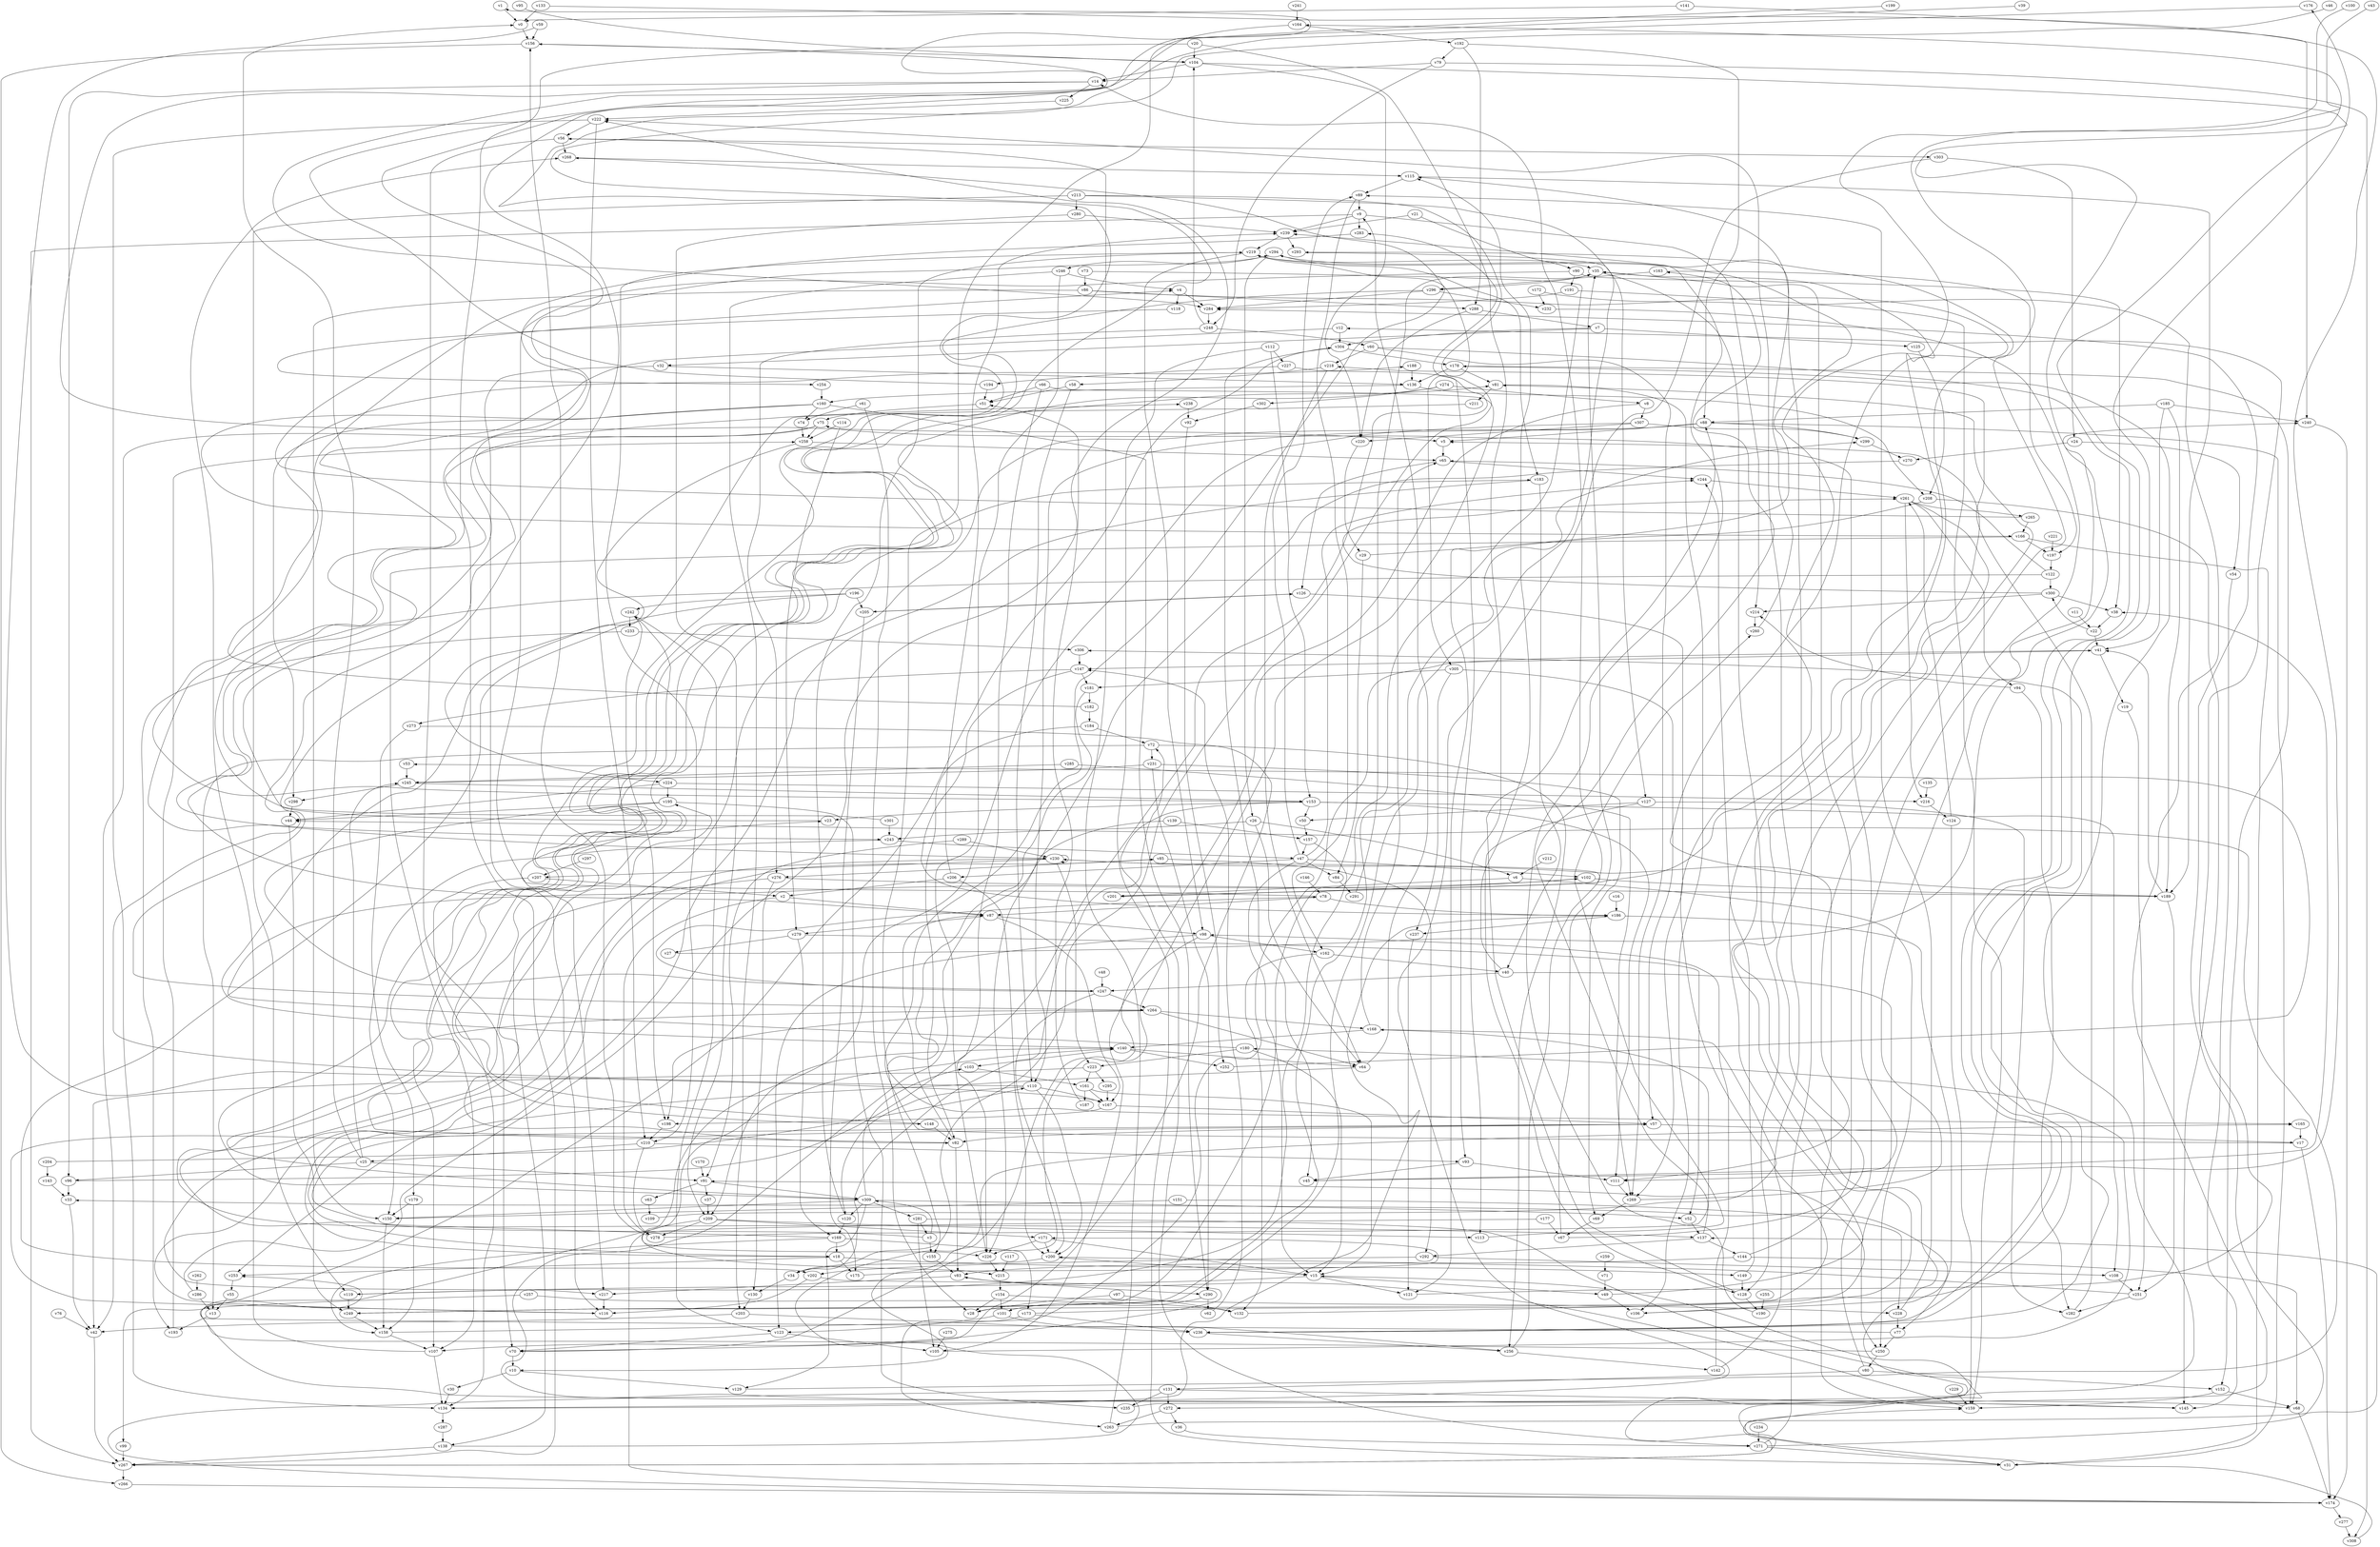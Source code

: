 // Benchmark game 456 - 310 vertices
// time_bound: 82
// targets: v126
digraph G {
    v0 [name="v0", player=1];
    v1 [name="v1", player=1];
    v2 [name="v2", player=0];
    v3 [name="v3", player=1];
    v4 [name="v4", player=1];
    v5 [name="v5", player=1];
    v6 [name="v6", player=1];
    v7 [name="v7", player=1];
    v8 [name="v8", player=0];
    v9 [name="v9", player=1];
    v10 [name="v10", player=0];
    v11 [name="v11", player=0];
    v12 [name="v12", player=1];
    v13 [name="v13", player=1];
    v14 [name="v14", player=1];
    v15 [name="v15", player=1];
    v16 [name="v16", player=0];
    v17 [name="v17", player=1];
    v18 [name="v18", player=0];
    v19 [name="v19", player=1];
    v20 [name="v20", player=1];
    v21 [name="v21", player=1];
    v22 [name="v22", player=1];
    v23 [name="v23", player=1];
    v24 [name="v24", player=0];
    v25 [name="v25", player=0];
    v26 [name="v26", player=0];
    v27 [name="v27", player=0];
    v28 [name="v28", player=0];
    v29 [name="v29", player=0];
    v30 [name="v30", player=1];
    v31 [name="v31", player=0];
    v32 [name="v32", player=1];
    v33 [name="v33", player=0];
    v34 [name="v34", player=1];
    v35 [name="v35", player=0];
    v36 [name="v36", player=1];
    v37 [name="v37", player=0];
    v38 [name="v38", player=1];
    v39 [name="v39", player=1];
    v40 [name="v40", player=1];
    v41 [name="v41", player=1];
    v42 [name="v42", player=0];
    v43 [name="v43", player=0];
    v44 [name="v44", player=1];
    v45 [name="v45", player=1];
    v46 [name="v46", player=0];
    v47 [name="v47", player=0];
    v48 [name="v48", player=0];
    v49 [name="v49", player=1];
    v50 [name="v50", player=0];
    v51 [name="v51", player=1];
    v52 [name="v52", player=1];
    v53 [name="v53", player=0];
    v54 [name="v54", player=0];
    v55 [name="v55", player=1];
    v56 [name="v56", player=1];
    v57 [name="v57", player=1];
    v58 [name="v58", player=0];
    v59 [name="v59", player=1];
    v60 [name="v60", player=1];
    v61 [name="v61", player=0];
    v62 [name="v62", player=0];
    v63 [name="v63", player=0];
    v64 [name="v64", player=0];
    v65 [name="v65", player=1];
    v66 [name="v66", player=1];
    v67 [name="v67", player=0];
    v68 [name="v68", player=1];
    v69 [name="v69", player=1];
    v70 [name="v70", player=0];
    v71 [name="v71", player=0];
    v72 [name="v72", player=0];
    v73 [name="v73", player=0];
    v74 [name="v74", player=0];
    v75 [name="v75", player=0];
    v76 [name="v76", player=1];
    v77 [name="v77", player=1];
    v78 [name="v78", player=1];
    v79 [name="v79", player=0];
    v80 [name="v80", player=0];
    v81 [name="v81", player=1];
    v82 [name="v82", player=1];
    v83 [name="v83", player=1];
    v84 [name="v84", player=0];
    v85 [name="v85", player=0];
    v86 [name="v86", player=0];
    v87 [name="v87", player=0];
    v88 [name="v88", player=0];
    v89 [name="v89", player=0];
    v90 [name="v90", player=1];
    v91 [name="v91", player=0];
    v92 [name="v92", player=0];
    v93 [name="v93", player=0];
    v94 [name="v94", player=1];
    v95 [name="v95", player=1];
    v96 [name="v96", player=1];
    v97 [name="v97", player=0];
    v98 [name="v98", player=0];
    v99 [name="v99", player=0];
    v100 [name="v100", player=0];
    v101 [name="v101", player=0];
    v102 [name="v102", player=1];
    v103 [name="v103", player=0];
    v104 [name="v104", player=1];
    v105 [name="v105", player=1];
    v106 [name="v106", player=0];
    v107 [name="v107", player=1];
    v108 [name="v108", player=0];
    v109 [name="v109", player=1];
    v110 [name="v110", player=0];
    v111 [name="v111", player=1];
    v112 [name="v112", player=0];
    v113 [name="v113", player=0];
    v114 [name="v114", player=1];
    v115 [name="v115", player=0];
    v116 [name="v116", player=1];
    v117 [name="v117", player=1];
    v118 [name="v118", player=1];
    v119 [name="v119", player=1];
    v120 [name="v120", player=1];
    v121 [name="v121", player=0];
    v122 [name="v122", player=1];
    v123 [name="v123", player=0];
    v124 [name="v124", player=1];
    v125 [name="v125", player=1];
    v126 [name="v126", player=1, target=1];
    v127 [name="v127", player=0];
    v128 [name="v128", player=1];
    v129 [name="v129", player=1];
    v130 [name="v130", player=0];
    v131 [name="v131", player=1];
    v132 [name="v132", player=0];
    v133 [name="v133", player=0];
    v134 [name="v134", player=1];
    v135 [name="v135", player=0];
    v136 [name="v136", player=0];
    v137 [name="v137", player=0];
    v138 [name="v138", player=1];
    v139 [name="v139", player=0];
    v140 [name="v140", player=1];
    v141 [name="v141", player=0];
    v142 [name="v142", player=0];
    v143 [name="v143", player=1];
    v144 [name="v144", player=1];
    v145 [name="v145", player=1];
    v146 [name="v146", player=1];
    v147 [name="v147", player=1];
    v148 [name="v148", player=1];
    v149 [name="v149", player=1];
    v150 [name="v150", player=1];
    v151 [name="v151", player=1];
    v152 [name="v152", player=0];
    v153 [name="v153", player=0];
    v154 [name="v154", player=1];
    v155 [name="v155", player=1];
    v156 [name="v156", player=0];
    v157 [name="v157", player=0];
    v158 [name="v158", player=0];
    v159 [name="v159", player=0];
    v160 [name="v160", player=0];
    v161 [name="v161", player=1];
    v162 [name="v162", player=0];
    v163 [name="v163", player=0];
    v164 [name="v164", player=1];
    v165 [name="v165", player=1];
    v166 [name="v166", player=0];
    v167 [name="v167", player=0];
    v168 [name="v168", player=1];
    v169 [name="v169", player=1];
    v170 [name="v170", player=1];
    v171 [name="v171", player=0];
    v172 [name="v172", player=1];
    v173 [name="v173", player=0];
    v174 [name="v174", player=1];
    v175 [name="v175", player=1];
    v176 [name="v176", player=0];
    v177 [name="v177", player=0];
    v178 [name="v178", player=0];
    v179 [name="v179", player=1];
    v180 [name="v180", player=1];
    v181 [name="v181", player=1];
    v182 [name="v182", player=0];
    v183 [name="v183", player=1];
    v184 [name="v184", player=1];
    v185 [name="v185", player=0];
    v186 [name="v186", player=1];
    v187 [name="v187", player=1];
    v188 [name="v188", player=1];
    v189 [name="v189", player=0];
    v190 [name="v190", player=1];
    v191 [name="v191", player=0];
    v192 [name="v192", player=0];
    v193 [name="v193", player=1];
    v194 [name="v194", player=1];
    v195 [name="v195", player=1];
    v196 [name="v196", player=0];
    v197 [name="v197", player=0];
    v198 [name="v198", player=0];
    v199 [name="v199", player=1];
    v200 [name="v200", player=1];
    v201 [name="v201", player=1];
    v202 [name="v202", player=1];
    v203 [name="v203", player=1];
    v204 [name="v204", player=1];
    v205 [name="v205", player=0];
    v206 [name="v206", player=0];
    v207 [name="v207", player=0];
    v208 [name="v208", player=1];
    v209 [name="v209", player=0];
    v210 [name="v210", player=1];
    v211 [name="v211", player=1];
    v212 [name="v212", player=0];
    v213 [name="v213", player=1];
    v214 [name="v214", player=0];
    v215 [name="v215", player=1];
    v216 [name="v216", player=1];
    v217 [name="v217", player=0];
    v218 [name="v218", player=0];
    v219 [name="v219", player=0];
    v220 [name="v220", player=1];
    v221 [name="v221", player=1];
    v222 [name="v222", player=1];
    v223 [name="v223", player=1];
    v224 [name="v224", player=1];
    v225 [name="v225", player=1];
    v226 [name="v226", player=0];
    v227 [name="v227", player=1];
    v228 [name="v228", player=1];
    v229 [name="v229", player=0];
    v230 [name="v230", player=0];
    v231 [name="v231", player=1];
    v232 [name="v232", player=1];
    v233 [name="v233", player=0];
    v234 [name="v234", player=0];
    v235 [name="v235", player=0];
    v236 [name="v236", player=0];
    v237 [name="v237", player=0];
    v238 [name="v238", player=0];
    v239 [name="v239", player=1];
    v240 [name="v240", player=0];
    v241 [name="v241", player=1];
    v242 [name="v242", player=1];
    v243 [name="v243", player=0];
    v244 [name="v244", player=0];
    v245 [name="v245", player=0];
    v246 [name="v246", player=1];
    v247 [name="v247", player=1];
    v248 [name="v248", player=0];
    v249 [name="v249", player=1];
    v250 [name="v250", player=0];
    v251 [name="v251", player=1];
    v252 [name="v252", player=0];
    v253 [name="v253", player=1];
    v254 [name="v254", player=0];
    v255 [name="v255", player=0];
    v256 [name="v256", player=1];
    v257 [name="v257", player=0];
    v258 [name="v258", player=0];
    v259 [name="v259", player=1];
    v260 [name="v260", player=1];
    v261 [name="v261", player=0];
    v262 [name="v262", player=1];
    v263 [name="v263", player=0];
    v264 [name="v264", player=0];
    v265 [name="v265", player=0];
    v266 [name="v266", player=1];
    v267 [name="v267", player=0];
    v268 [name="v268", player=0];
    v269 [name="v269", player=1];
    v270 [name="v270", player=0];
    v271 [name="v271", player=1];
    v272 [name="v272", player=0];
    v273 [name="v273", player=0];
    v274 [name="v274", player=0];
    v275 [name="v275", player=1];
    v276 [name="v276", player=0];
    v277 [name="v277", player=1];
    v278 [name="v278", player=0];
    v279 [name="v279", player=0];
    v280 [name="v280", player=1];
    v281 [name="v281", player=1];
    v282 [name="v282", player=0];
    v283 [name="v283", player=0];
    v284 [name="v284", player=0];
    v285 [name="v285", player=0];
    v286 [name="v286", player=1];
    v287 [name="v287", player=0];
    v288 [name="v288", player=1];
    v289 [name="v289", player=0];
    v290 [name="v290", player=0];
    v291 [name="v291", player=1];
    v292 [name="v292", player=1];
    v293 [name="v293", player=0];
    v294 [name="v294", player=1];
    v295 [name="v295", player=1];
    v296 [name="v296", player=0];
    v297 [name="v297", player=0];
    v298 [name="v298", player=0];
    v299 [name="v299", player=0];
    v300 [name="v300", player=1];
    v301 [name="v301", player=1];
    v302 [name="v302", player=1];
    v303 [name="v303", player=0];
    v304 [name="v304", player=0];
    v305 [name="v305", player=0];
    v306 [name="v306", player=0];
    v307 [name="v307", player=1];
    v308 [name="v308", player=1];
    v309 [name="v309", player=0];

    v0 -> v156;
    v1 -> v0;
    v2 -> v87;
    v3 -> v195 [constraint="t >= 2"];
    v4 -> v284;
    v5 -> v65;
    v6 -> v250;
    v7 -> v32 [constraint="t < 15"];
    v8 -> v10 [constraint="t >= 5"];
    v9 -> v239;
    v10 -> v129;
    v11 -> v22;
    v12 -> v243 [constraint="t mod 3 == 0"];
    v13 -> v193;
    v14 -> v5 [constraint="t mod 2 == 0"];
    v15 -> v119;
    v16 -> v186;
    v17 -> v268 [constraint="t < 6"];
    v18 -> v85 [constraint="t >= 1"];
    v19 -> v251;
    v20 -> v113;
    v21 -> v90;
    v22 -> v41;
    v23 -> v156 [constraint="t mod 4 == 1"];
    v24 -> v270;
    v25 -> v245;
    v26 -> v6;
    v27 -> v164 [constraint="t mod 5 == 4"];
    v28 -> v214 [constraint="t mod 5 == 2"];
    v29 -> v294 [constraint="t < 5"];
    v30 -> v134;
    v31 -> v178 [constraint="t < 7"];
    v32 -> v136;
    v33 -> v42;
    v34 -> v72 [constraint="t < 13"];
    v35 -> v296;
    v36 -> v271;
    v37 -> v209;
    v38 -> v22;
    v39 -> v264 [constraint="t mod 3 == 2"];
    v40 -> v247;
    v41 -> v147;
    v42 -> v267;
    v43 -> v111 [constraint="t mod 3 == 0"];
    v44 -> v249;
    v45 -> v38 [constraint="t < 6"];
    v46 -> v148 [constraint="t mod 5 == 2"];
    v47 -> v84;
    v48 -> v247;
    v49 -> v293 [constraint="t >= 4"];
    v50 -> v157;
    v51 -> v75;
    v52 -> v137;
    v53 -> v245;
    v54 -> v145;
    v55 -> v13;
    v56 -> v303;
    v57 -> v17;
    v58 -> v51;
    v59 -> v167 [constraint="t >= 1"];
    v60 -> v236 [constraint="t < 10"];
    v61 -> v28;
    v62 -> v147;
    v63 -> v109;
    v64 -> v18 [constraint="t < 12"];
    v65 -> v244;
    v66 -> v70 [constraint="t mod 4 == 0"];
    v67 -> v81 [constraint="t < 10"];
    v68 -> v174;
    v69 -> v67;
    v70 -> v10;
    v71 -> v49;
    v72 -> v231;
    v73 -> v249 [constraint="t >= 1"];
    v74 -> v258;
    v75 -> v87 [constraint="t >= 4"];
    v76 -> v42;
    v77 -> v304 [constraint="t < 10"];
    v78 -> v23 [constraint="t >= 3"];
    v79 -> v14;
    v80 -> v131;
    v81 -> v211;
    v82 -> v242 [constraint="t >= 4"];
    v83 -> v290;
    v84 -> v291;
    v85 -> v276;
    v86 -> v201 [constraint="t mod 2 == 1"];
    v87 -> v167;
    v88 -> v217 [constraint="t mod 5 == 1"];
    v89 -> v9;
    v90 -> v38;
    v91 -> v63;
    v92 -> v252;
    v93 -> v111;
    v94 -> v35 [constraint="t >= 4"];
    v95 -> v104 [constraint="t >= 3"];
    v96 -> v283 [constraint="t < 11"];
    v97 -> v132;
    v98 -> v123;
    v99 -> v267;
    v100 -> v189 [constraint="t < 8"];
    v101 -> v123;
    v102 -> v189;
    v103 -> v161;
    v104 -> v236 [constraint="t mod 2 == 0"];
    v105 -> v180 [constraint="t mod 3 == 0"];
    v106 -> v5 [constraint="t >= 1"];
    v107 -> v134;
    v108 -> v251;
    v109 -> v168 [constraint="t < 14"];
    v110 -> v238 [constraint="t mod 2 == 1"];
    v111 -> v269;
    v112 -> v153;
    v113 -> v260 [constraint="t mod 2 == 0"];
    v114 -> v258;
    v115 -> v89;
    v116 -> v57 [constraint="t >= 2"];
    v117 -> v215;
    v118 -> v254 [constraint="t >= 4"];
    v119 -> v249;
    v120 -> v169;
    v121 -> v12 [constraint="t < 6"];
    v122 -> v230 [constraint="t < 15"];
    v123 -> v105;
    v124 -> v159;
    v125 -> v208;
    v126 -> v269;
    v127 -> v128 [constraint="t < 5"];
    v128 -> v88 [constraint="t mod 5 == 1"];
    v129 -> v44 [constraint="t < 11"];
    v130 -> v203;
    v131 -> v174 [constraint="t < 7"];
    v132 -> v91 [constraint="t < 11"];
    v133 -> v45 [constraint="t mod 3 == 0"];
    v134 -> v186 [constraint="t mod 5 == 3"];
    v135 -> v216;
    v136 -> v208;
    v137 -> v292;
    v138 -> v165 [constraint="t >= 3"];
    v139 -> v226;
    v140 -> v103;
    v141 -> v240;
    v142 -> v98;
    v143 -> v33;
    v144 -> v35;
    v145 -> v253 [constraint="t mod 4 == 0"];
    v146 -> v78;
    v147 -> v186 [constraint="t >= 5"];
    v148 -> v81 [constraint="t mod 2 == 0"];
    v149 -> v128;
    v150 -> v158;
    v151 -> v228;
    v152 -> v68;
    v153 -> v108;
    v154 -> v28;
    v155 -> v83;
    v156 -> v104;
    v157 -> v119 [constraint="t < 11"];
    v158 -> v41 [constraint="t mod 3 == 2"];
    v159 -> v83 [constraint="t < 10"];
    v160 -> v166 [constraint="t mod 5 == 1"];
    v161 -> v15;
    v162 -> v132;
    v163 -> v197;
    v164 -> v192;
    v165 -> v17;
    v166 -> v107;
    v167 -> v57;
    v168 -> v65;
    v169 -> v57 [constraint="t >= 3"];
    v170 -> v91;
    v171 -> v200;
    v172 -> v272 [constraint="t >= 2"];
    v173 -> v176 [constraint="t < 6"];
    v174 -> v277;
    v175 -> v171 [constraint="t >= 1"];
    v176 -> v309 [constraint="t < 7"];
    v177 -> v226 [constraint="t >= 3"];
    v178 -> v152;
    v179 -> v158;
    v180 -> v102 [constraint="t < 15"];
    v181 -> v165 [constraint="t mod 4 == 1"];
    v182 -> v188 [constraint="t < 8"];
    v183 -> v253 [constraint="t < 12"];
    v184 -> v72;
    v185 -> v189;
    v186 -> v237;
    v187 -> v51;
    v188 -> v136;
    v189 -> v251;
    v190 -> v239 [constraint="t < 7"];
    v191 -> v159;
    v192 -> v88;
    v193 -> v258;
    v194 -> v1 [constraint="t >= 5"];
    v195 -> v247 [constraint="t < 7"];
    v196 -> v224 [constraint="t >= 1"];
    v197 -> v122;
    v198 -> v210;
    v199 -> v284 [constraint="t >= 3"];
    v200 -> v15;
    v201 -> v230 [constraint="t mod 5 == 0"];
    v202 -> v107 [constraint="t >= 2"];
    v203 -> v236;
    v204 -> v110 [constraint="t >= 5"];
    v205 -> v126;
    v206 -> v239;
    v207 -> v2;
    v208 -> v145;
    v209 -> v171;
    v210 -> v93;
    v211 -> v202 [constraint="t < 8"];
    v212 -> v6;
    v213 -> v34 [constraint="t >= 4"];
    v214 -> v260;
    v215 -> v154;
    v216 -> v124;
    v217 -> v116;
    v218 -> v64;
    v219 -> v98;
    v220 -> v29;
    v221 -> v197;
    v222 -> v210;
    v223 -> v161;
    v224 -> v44;
    v225 -> v222;
    v226 -> v215;
    v227 -> v194;
    v228 -> v77;
    v229 -> v159;
    v230 -> v116 [constraint="t mod 3 == 1"];
    v231 -> v245;
    v232 -> v111 [constraint="t mod 5 == 3"];
    v233 -> v193;
    v234 -> v271;
    v235 -> v33 [constraint="t mod 4 == 1"];
    v236 -> v306 [constraint="t mod 2 == 0"];
    v237 -> v121;
    v238 -> v92;
    v239 -> v293;
    v240 -> v174;
    v241 -> v164;
    v242 -> v123;
    v243 -> v150;
    v244 -> v261;
    v245 -> v153;
    v246 -> v4;
    v247 -> v78 [constraint="t mod 5 == 4"];
    v248 -> v276;
    v249 -> v299 [constraint="t mod 4 == 2"];
    v250 -> v140 [constraint="t < 15"];
    v251 -> v200 [constraint="t < 7"];
    v252 -> v53 [constraint="t >= 5"];
    v253 -> v55;
    v254 -> v160;
    v255 -> v190;
    v256 -> v142;
    v257 -> v99;
    v258 -> v140 [constraint="t < 7"];
    v259 -> v71;
    v260 -> v115 [constraint="t >= 5"];
    v261 -> v106 [constraint="t < 6"];
    v262 -> v286;
    v263 -> v137 [constraint="t >= 5"];
    v264 -> v168;
    v265 -> v4 [constraint="t mod 4 == 0"];
    v266 -> v174;
    v267 -> v159 [constraint="t mod 5 == 2"];
    v268 -> v115;
    v269 -> v240 [constraint="t mod 5 == 4"];
    v270 -> v68 [constraint="t >= 2"];
    v271 -> v284 [constraint="t < 8"];
    v272 -> v263;
    v273 -> v70 [constraint="t mod 5 == 0"];
    v274 -> v82 [constraint="t mod 4 == 0"];
    v275 -> v105;
    v276 -> v138;
    v277 -> v308;
    v278 -> v163 [constraint="t < 9"];
    v279 -> v169;
    v280 -> v209;
    v281 -> v267 [constraint="t < 13"];
    v282 -> v218;
    v283 -> v153 [constraint="t mod 2 == 1"];
    v284 -> v248;
    v285 -> v269;
    v286 -> v222 [constraint="t >= 5"];
    v287 -> v138;
    v288 -> v220;
    v289 -> v91;
    v290 -> v101 [constraint="t < 13"];
    v291 -> v35;
    v292 -> v108;
    v293 -> v249 [constraint="t mod 4 == 2"];
    v294 -> v26;
    v295 -> v167;
    v296 -> v137 [constraint="t >= 3"];
    v297 -> v207;
    v298 -> v44;
    v299 -> v270;
    v300 -> v261 [constraint="t < 6"];
    v301 -> v294 [constraint="t mod 2 == 0"];
    v302 -> v92;
    v303 -> v134 [constraint="t mod 3 == 0"];
    v304 -> v45;
    v305 -> v237;
    v306 -> v147;
    v307 -> v215 [constraint="t >= 1"];
    v308 -> v15 [constraint="t mod 2 == 0"];
    v309 -> v183 [constraint="t >= 5"];
    v182 -> v184;
    v87 -> v279;
    v213 -> v119;
    v245 -> v298;
    v166 -> v197;
    v107 -> v268;
    v300 -> v214;
    v22 -> v300;
    v171 -> v15;
    v88 -> v31;
    v59 -> v156;
    v49 -> v106;
    v161 -> v167;
    v131 -> v145;
    v261 -> v216;
    v94 -> v282;
    v9 -> v214;
    v131 -> v272;
    v153 -> v50;
    v160 -> v298;
    v47 -> v15;
    v10 -> v30;
    v194 -> v51;
    v181 -> v182;
    v242 -> v198;
    v14 -> v225;
    v173 -> v263;
    v82 -> v87;
    v47 -> v244;
    v264 -> v64;
    v81 -> v106;
    v261 -> v94;
    v276 -> v189;
    v178 -> v81;
    v222 -> v56;
    v200 -> v34;
    v102 -> v201;
    v250 -> v80;
    v66 -> v226;
    v112 -> v31;
    v80 -> v152;
    v138 -> v267;
    v258 -> v65;
    v281 -> v3;
    v309 -> v52;
    v85 -> v292;
    v307 -> v220;
    v17 -> v174;
    v86 -> v288;
    v261 -> v265;
    v186 -> v77;
    v279 -> v52;
    v82 -> v83;
    v228 -> v89;
    v133 -> v0;
    v285 -> v245;
    v29 -> v84;
    v196 -> v242;
    v40 -> v250;
    v114 -> v279;
    v162 -> v40;
    v231 -> v69;
    v88 -> v5;
    v104 -> v14;
    v230 -> v223;
    v144 -> v83;
    v9 -> v283;
    v18 -> v175;
    v169 -> v173;
    v286 -> v13;
    v248 -> v60;
    v281 -> v105;
    v191 -> v284;
    v192 -> v79;
    v189 -> v41;
    v223 -> v295;
    v171 -> v226;
    v78 -> v186;
    v3 -> v155;
    v209 -> v113;
    v14 -> v96;
    v26 -> v64;
    v185 -> v240;
    v279 -> v27;
    v41 -> v19;
    v110 -> v167;
    v203 -> v42;
    v136 -> v160;
    v276 -> v130;
    v179 -> v150;
    v209 -> v174;
    v206 -> v2;
    v93 -> v45;
    v236 -> v256;
    v110 -> v120;
    v300 -> v38;
    v6 -> v201;
    v166 -> v31;
    v25 -> v91;
    v149 -> v244;
    v89 -> v162;
    v154 -> v101;
    v227 -> v93;
    v185 -> v41;
    v153 -> v271;
    v280 -> v239;
    v248 -> v104;
    v104 -> v220;
    v218 -> v58;
    v101 -> v256;
    v21 -> v239;
    v4 -> v118;
    v206 -> v200;
    v65 -> v126;
    v263 -> v56;
    v140 -> v209;
    v183 -> v40;
    v309 -> v103;
    v160 -> v290;
    v180 -> v15;
    v131 -> v235;
    v90 -> v217;
    v110 -> v200;
    v256 -> v14;
    v156 -> v266;
    v151 -> v150;
    v128 -> v190;
    v178 -> v136;
    v224 -> v195;
    v112 -> v227;
    v251 -> v282;
    v160 -> v74;
    v230 -> v230;
    v273 -> v179;
    v204 -> v143;
    v140 -> v64;
    v98 -> v162;
    v72 -> v13;
    v272 -> v36;
    v152 -> v159;
    v72 -> v256;
    v192 -> v288;
    v57 -> v82;
    v7 -> v304;
    v47 -> v89;
    v271 -> v219;
    v243 -> v47;
    v87 -> v98;
    v122 -> v65;
    v148 -> v82;
    v157 -> v47;
    v161 -> v187;
    v25 -> v96;
    v231 -> v290;
    v137 -> v144;
    v274 -> v302;
    v290 -> v62;
    v309 -> v129;
    v64 -> v9;
    v219 -> v35;
    v7 -> v125;
    v247 -> v200;
    v9 -> v267;
    v305 -> v57;
    v79 -> v308;
    v292 -> v202;
    v213 -> v127;
    v77 -> v250;
    v40 -> v115;
    v239 -> v219;
    v224 -> v216;
    v35 -> v128;
    v210 -> v25;
    v26 -> v243;
    v309 -> v150;
    v18 -> v253;
    v141 -> v0;
    v177 -> v67;
    v265 -> v166;
    v75 -> v258;
    v88 -> v299;
    v207 -> v134;
    v168 -> v140;
    v120 -> v219;
    v20 -> v104;
    v219 -> v210;
    v164 -> v155;
    v12 -> v304;
    v289 -> v230;
    v210 -> v278;
    v208 -> v121;
    v153 -> v23;
    v122 -> v300;
    v24 -> v54;
    v86 -> v150;
    v294 -> v246;
    v219 -> v305;
    v296 -> v232;
    v75 -> v42;
    v47 -> v206;
    v127 -> v282;
    v15 -> v49;
    v144 -> v68;
    v154 -> v228;
    v246 -> v226;
    v139 -> v157;
    v304 -> v178;
    v223 -> v42;
    v222 -> v134;
    v88 -> v110;
    v56 -> v268;
    v274 -> v8;
    v78 -> v87;
    v169 -> v18;
    v91 -> v37;
    v18 -> v149;
    v80 -> v75;
    v25 -> v0;
    v267 -> v266;
    v3 -> v309;
    v115 -> v189;
    v269 -> v69;
    v153 -> v111;
    v127 -> v50;
    v173 -> v236;
    v196 -> v205;
    v97 -> v28;
    v257 -> v132;
    v309 -> v120;
    v79 -> v248;
    v167 -> v198;
    v209 -> v278;
    v60 -> v269;
    v195 -> v44;
    v230 -> v159;
    v288 -> v7;
    v124 -> v261;
    v90 -> v191;
    v66 -> v51;
    v213 -> v280;
    v264 -> v107;
    v169 -> v158;
    v202 -> v116;
    v58 -> v110;
    v249 -> v158;
    v271 -> v31;
    v247 -> v264;
    v32 -> v116;
    v172 -> v232;
    v242 -> v233;
    v147 -> v181;
    v91 -> v309;
    v96 -> v33;
    v142 -> v222;
    v61 -> v74;
    v296 -> v284;
    v134 -> v287;
    v20 -> v267;
    v294 -> v183;
    v205 -> v175;
    v56 -> v70;
    v15 -> v121;
    v278 -> v156;
    v309 -> v281;
    v126 -> v205;
    v137 -> v168;
    v246 -> v203;
    v163 -> v296;
    v185 -> v88;
    v158 -> v107;
    v73 -> v86;
    v34 -> v130;
    v195 -> v235;
    v47 -> v102;
    v147 -> v273;
    v60 -> v218;
    v303 -> v24;
    v123 -> v70;
    v140 -> v252;
    v264 -> v198;
    v83 -> v217;
    v180 -> v223;
    v230 -> v207;
    v67 -> v35;
    v98 -> v105;
    v305 -> v181;
    v301 -> v243;
    v8 -> v307;
    v307 -> v299;
    v233 -> v306;
    v2 -> v278;
    v184 -> v82;
}
